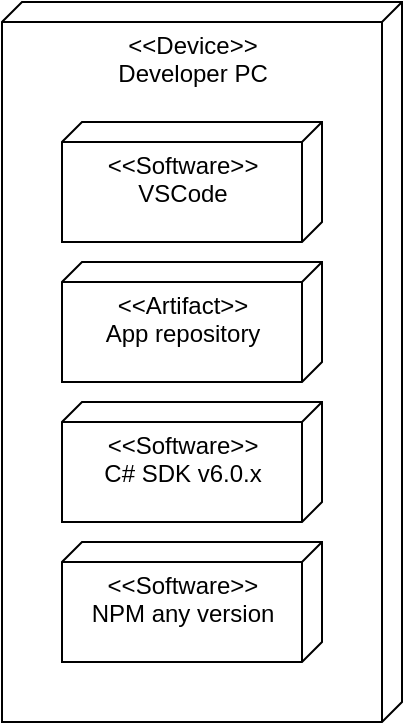 <mxfile>
    <diagram id="NUB0BDlxJpJyGZSdcPtj" name="Development">
        <mxGraphModel dx="1123" dy="638" grid="0" gridSize="10" guides="1" tooltips="1" connect="1" arrows="1" fold="1" page="0" pageScale="1" pageWidth="850" pageHeight="1100" math="0" shadow="0">
            <root>
                <mxCell id="0"/>
                <mxCell id="1" parent="0"/>
                <mxCell id="2" value="&amp;lt;&amp;lt;Device&amp;gt;&amp;gt;&lt;br&gt;Developer PC" style="verticalAlign=top;align=center;spacingTop=8;spacingLeft=2;spacingRight=12;shape=cube;size=10;direction=south;fontStyle=0;html=1;" vertex="1" parent="1">
                    <mxGeometry x="210" y="320" width="200" height="360" as="geometry"/>
                </mxCell>
                <mxCell id="7" value="&amp;lt;&amp;lt;Software&amp;gt;&amp;gt;&lt;br&gt;VSCode" style="verticalAlign=top;align=center;spacingTop=8;spacingLeft=2;spacingRight=12;shape=cube;size=10;direction=south;fontStyle=0;html=1;" vertex="1" parent="1">
                    <mxGeometry x="240" y="380" width="130" height="60" as="geometry"/>
                </mxCell>
                <mxCell id="8" value="&amp;lt;&amp;lt;Artifact&amp;gt;&amp;gt;&lt;br&gt;App repository" style="verticalAlign=top;align=center;spacingTop=8;spacingLeft=2;spacingRight=12;shape=cube;size=10;direction=south;fontStyle=0;html=1;" vertex="1" parent="1">
                    <mxGeometry x="240" y="450" width="130" height="60" as="geometry"/>
                </mxCell>
                <mxCell id="9" value="&amp;lt;&amp;lt;Software&amp;gt;&amp;gt;&lt;br&gt;C# SDK v6.0.x" style="verticalAlign=top;align=center;spacingTop=8;spacingLeft=2;spacingRight=12;shape=cube;size=10;direction=south;fontStyle=0;html=1;" vertex="1" parent="1">
                    <mxGeometry x="240" y="520" width="130" height="60" as="geometry"/>
                </mxCell>
                <mxCell id="10" value="&amp;lt;&amp;lt;Software&amp;gt;&amp;gt;&lt;br&gt;NPM any version" style="verticalAlign=top;align=center;spacingTop=8;spacingLeft=2;spacingRight=12;shape=cube;size=10;direction=south;fontStyle=0;html=1;" vertex="1" parent="1">
                    <mxGeometry x="240" y="590" width="130" height="60" as="geometry"/>
                </mxCell>
            </root>
        </mxGraphModel>
    </diagram>
    <diagram id="_qjlGzIxgvEs2GtMjwP1" name="Production">
        <mxGraphModel dx="1348" dy="766" grid="0" gridSize="10" guides="1" tooltips="1" connect="1" arrows="1" fold="1" page="0" pageScale="1" pageWidth="850" pageHeight="1100" math="0" shadow="0">
            <root>
                <mxCell id="7c8DIm2s9IVvJH2qhtgQ-0"/>
                <mxCell id="7c8DIm2s9IVvJH2qhtgQ-1" parent="7c8DIm2s9IVvJH2qhtgQ-0"/>
                <mxCell id="DNd_sJyUmZXuljV0QjNC-0" value="&amp;lt;&amp;lt;Device&amp;gt;&amp;gt;&lt;br&gt;User PC (Windows 11)" style="verticalAlign=top;align=center;spacingTop=8;spacingLeft=2;spacingRight=12;shape=cube;size=10;direction=south;fontStyle=0;html=1;" vertex="1" parent="7c8DIm2s9IVvJH2qhtgQ-1">
                    <mxGeometry x="210" y="320" width="200" height="140" as="geometry"/>
                </mxCell>
                <mxCell id="DNd_sJyUmZXuljV0QjNC-3" value="&amp;lt;&amp;lt;Software&amp;gt;&amp;gt;&lt;br&gt;Application LTS" style="verticalAlign=top;align=center;spacingTop=8;spacingLeft=2;spacingRight=12;shape=cube;size=10;direction=south;fontStyle=0;html=1;" vertex="1" parent="7c8DIm2s9IVvJH2qhtgQ-1">
                    <mxGeometry x="240" y="380" width="130" height="60" as="geometry"/>
                </mxCell>
            </root>
        </mxGraphModel>
    </diagram>
</mxfile>
